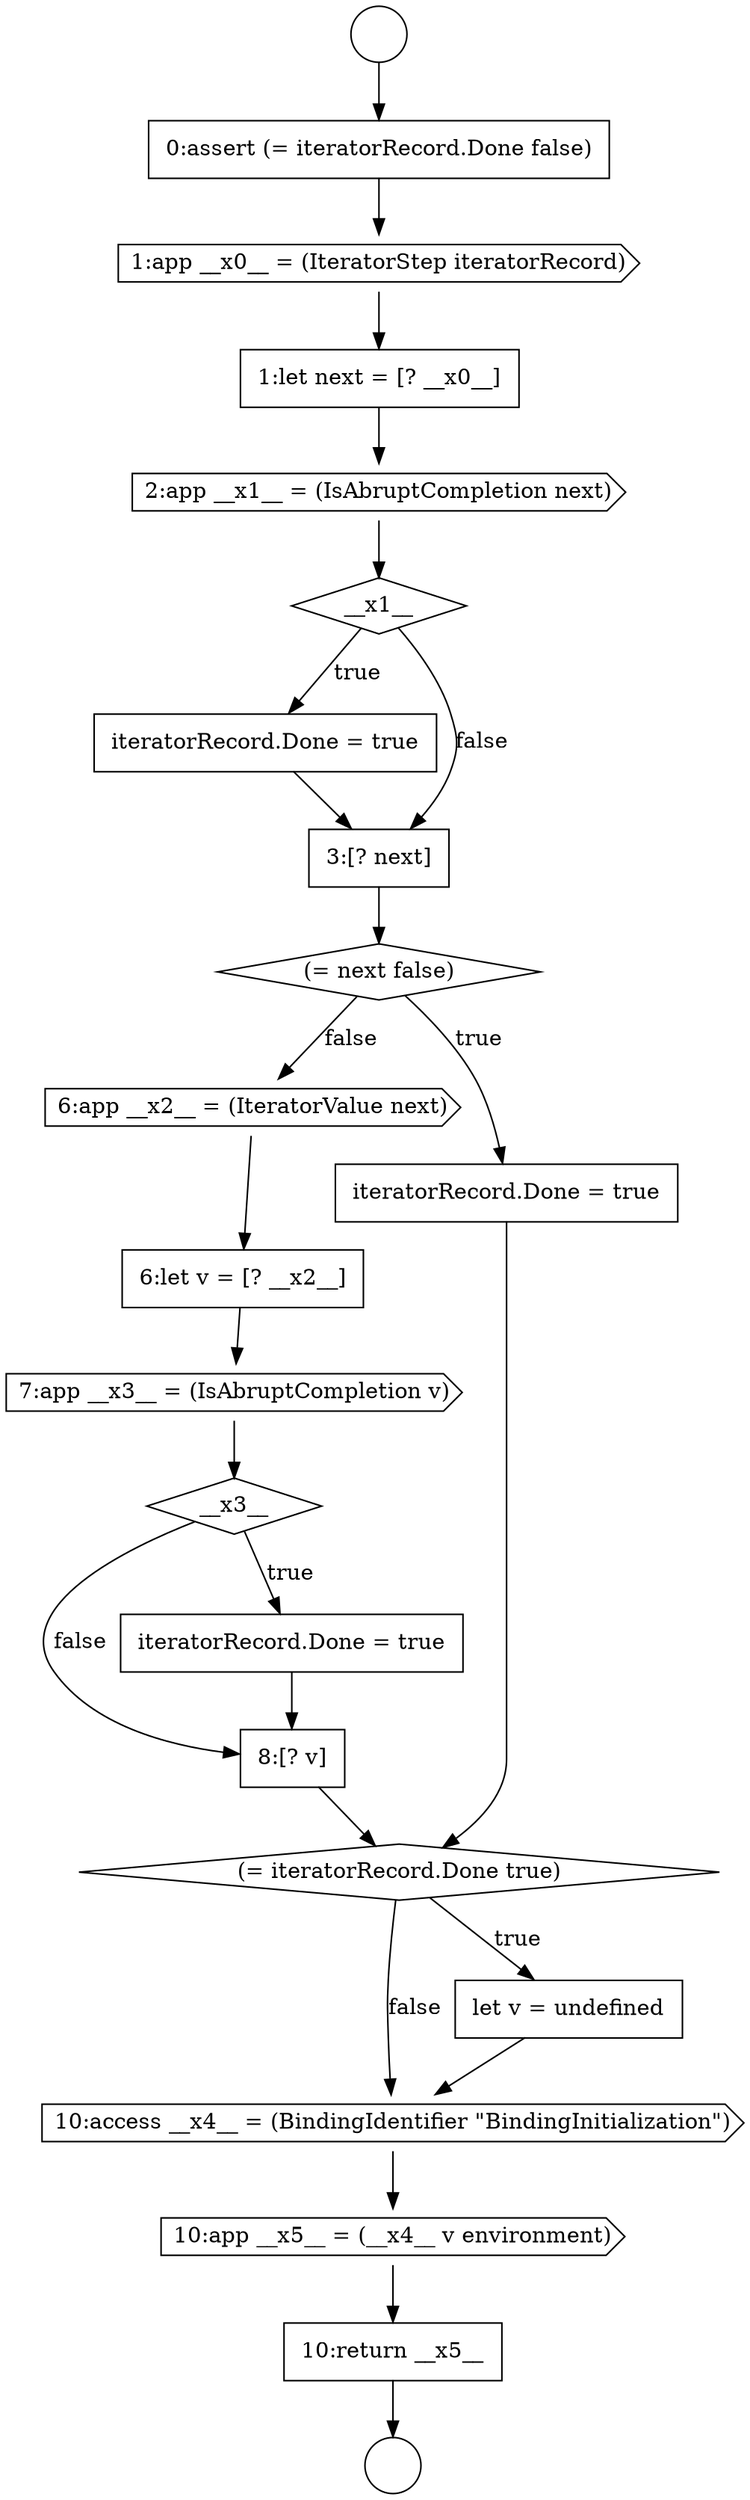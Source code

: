 digraph {
  node9597 [shape=none, margin=0, label=<<font color="black">
    <table border="0" cellborder="1" cellspacing="0" cellpadding="10">
      <tr><td align="left">iteratorRecord.Done = true</td></tr>
    </table>
  </font>> color="black" fillcolor="white" style=filled]
  node9593 [shape=cds, label=<<font color="black">1:app __x0__ = (IteratorStep iteratorRecord)</font>> color="black" fillcolor="white" style=filled]
  node9609 [shape=cds, label=<<font color="black">10:access __x4__ = (BindingIdentifier &quot;BindingInitialization&quot;)</font>> color="black" fillcolor="white" style=filled]
  node9594 [shape=none, margin=0, label=<<font color="black">
    <table border="0" cellborder="1" cellspacing="0" cellpadding="10">
      <tr><td align="left">1:let next = [? __x0__]</td></tr>
    </table>
  </font>> color="black" fillcolor="white" style=filled]
  node9602 [shape=none, margin=0, label=<<font color="black">
    <table border="0" cellborder="1" cellspacing="0" cellpadding="10">
      <tr><td align="left">6:let v = [? __x2__]</td></tr>
    </table>
  </font>> color="black" fillcolor="white" style=filled]
  node9592 [shape=none, margin=0, label=<<font color="black">
    <table border="0" cellborder="1" cellspacing="0" cellpadding="10">
      <tr><td align="left">0:assert (= iteratorRecord.Done false)</td></tr>
    </table>
  </font>> color="black" fillcolor="white" style=filled]
  node9610 [shape=cds, label=<<font color="black">10:app __x5__ = (__x4__ v environment)</font>> color="black" fillcolor="white" style=filled]
  node9595 [shape=cds, label=<<font color="black">2:app __x1__ = (IsAbruptCompletion next)</font>> color="black" fillcolor="white" style=filled]
  node9606 [shape=none, margin=0, label=<<font color="black">
    <table border="0" cellborder="1" cellspacing="0" cellpadding="10">
      <tr><td align="left">8:[? v]</td></tr>
    </table>
  </font>> color="black" fillcolor="white" style=filled]
  node9599 [shape=diamond, label=<<font color="black">(= next false)</font>> color="black" fillcolor="white" style=filled]
  node9601 [shape=cds, label=<<font color="black">6:app __x2__ = (IteratorValue next)</font>> color="black" fillcolor="white" style=filled]
  node9591 [shape=circle label=" " color="black" fillcolor="white" style=filled]
  node9596 [shape=diamond, label=<<font color="black">__x1__</font>> color="black" fillcolor="white" style=filled]
  node9611 [shape=none, margin=0, label=<<font color="black">
    <table border="0" cellborder="1" cellspacing="0" cellpadding="10">
      <tr><td align="left">10:return __x5__</td></tr>
    </table>
  </font>> color="black" fillcolor="white" style=filled]
  node9590 [shape=circle label=" " color="black" fillcolor="white" style=filled]
  node9604 [shape=diamond, label=<<font color="black">__x3__</font>> color="black" fillcolor="white" style=filled]
  node9608 [shape=none, margin=0, label=<<font color="black">
    <table border="0" cellborder="1" cellspacing="0" cellpadding="10">
      <tr><td align="left">let v = undefined</td></tr>
    </table>
  </font>> color="black" fillcolor="white" style=filled]
  node9603 [shape=cds, label=<<font color="black">7:app __x3__ = (IsAbruptCompletion v)</font>> color="black" fillcolor="white" style=filled]
  node9598 [shape=none, margin=0, label=<<font color="black">
    <table border="0" cellborder="1" cellspacing="0" cellpadding="10">
      <tr><td align="left">3:[? next]</td></tr>
    </table>
  </font>> color="black" fillcolor="white" style=filled]
  node9607 [shape=diamond, label=<<font color="black">(= iteratorRecord.Done true)</font>> color="black" fillcolor="white" style=filled]
  node9605 [shape=none, margin=0, label=<<font color="black">
    <table border="0" cellborder="1" cellspacing="0" cellpadding="10">
      <tr><td align="left">iteratorRecord.Done = true</td></tr>
    </table>
  </font>> color="black" fillcolor="white" style=filled]
  node9600 [shape=none, margin=0, label=<<font color="black">
    <table border="0" cellborder="1" cellspacing="0" cellpadding="10">
      <tr><td align="left">iteratorRecord.Done = true</td></tr>
    </table>
  </font>> color="black" fillcolor="white" style=filled]
  node9592 -> node9593 [ color="black"]
  node9611 -> node9591 [ color="black"]
  node9599 -> node9600 [label=<<font color="black">true</font>> color="black"]
  node9599 -> node9601 [label=<<font color="black">false</font>> color="black"]
  node9605 -> node9606 [ color="black"]
  node9604 -> node9605 [label=<<font color="black">true</font>> color="black"]
  node9604 -> node9606 [label=<<font color="black">false</font>> color="black"]
  node9603 -> node9604 [ color="black"]
  node9598 -> node9599 [ color="black"]
  node9594 -> node9595 [ color="black"]
  node9610 -> node9611 [ color="black"]
  node9602 -> node9603 [ color="black"]
  node9601 -> node9602 [ color="black"]
  node9595 -> node9596 [ color="black"]
  node9607 -> node9608 [label=<<font color="black">true</font>> color="black"]
  node9607 -> node9609 [label=<<font color="black">false</font>> color="black"]
  node9608 -> node9609 [ color="black"]
  node9606 -> node9607 [ color="black"]
  node9593 -> node9594 [ color="black"]
  node9609 -> node9610 [ color="black"]
  node9597 -> node9598 [ color="black"]
  node9596 -> node9597 [label=<<font color="black">true</font>> color="black"]
  node9596 -> node9598 [label=<<font color="black">false</font>> color="black"]
  node9590 -> node9592 [ color="black"]
  node9600 -> node9607 [ color="black"]
}
